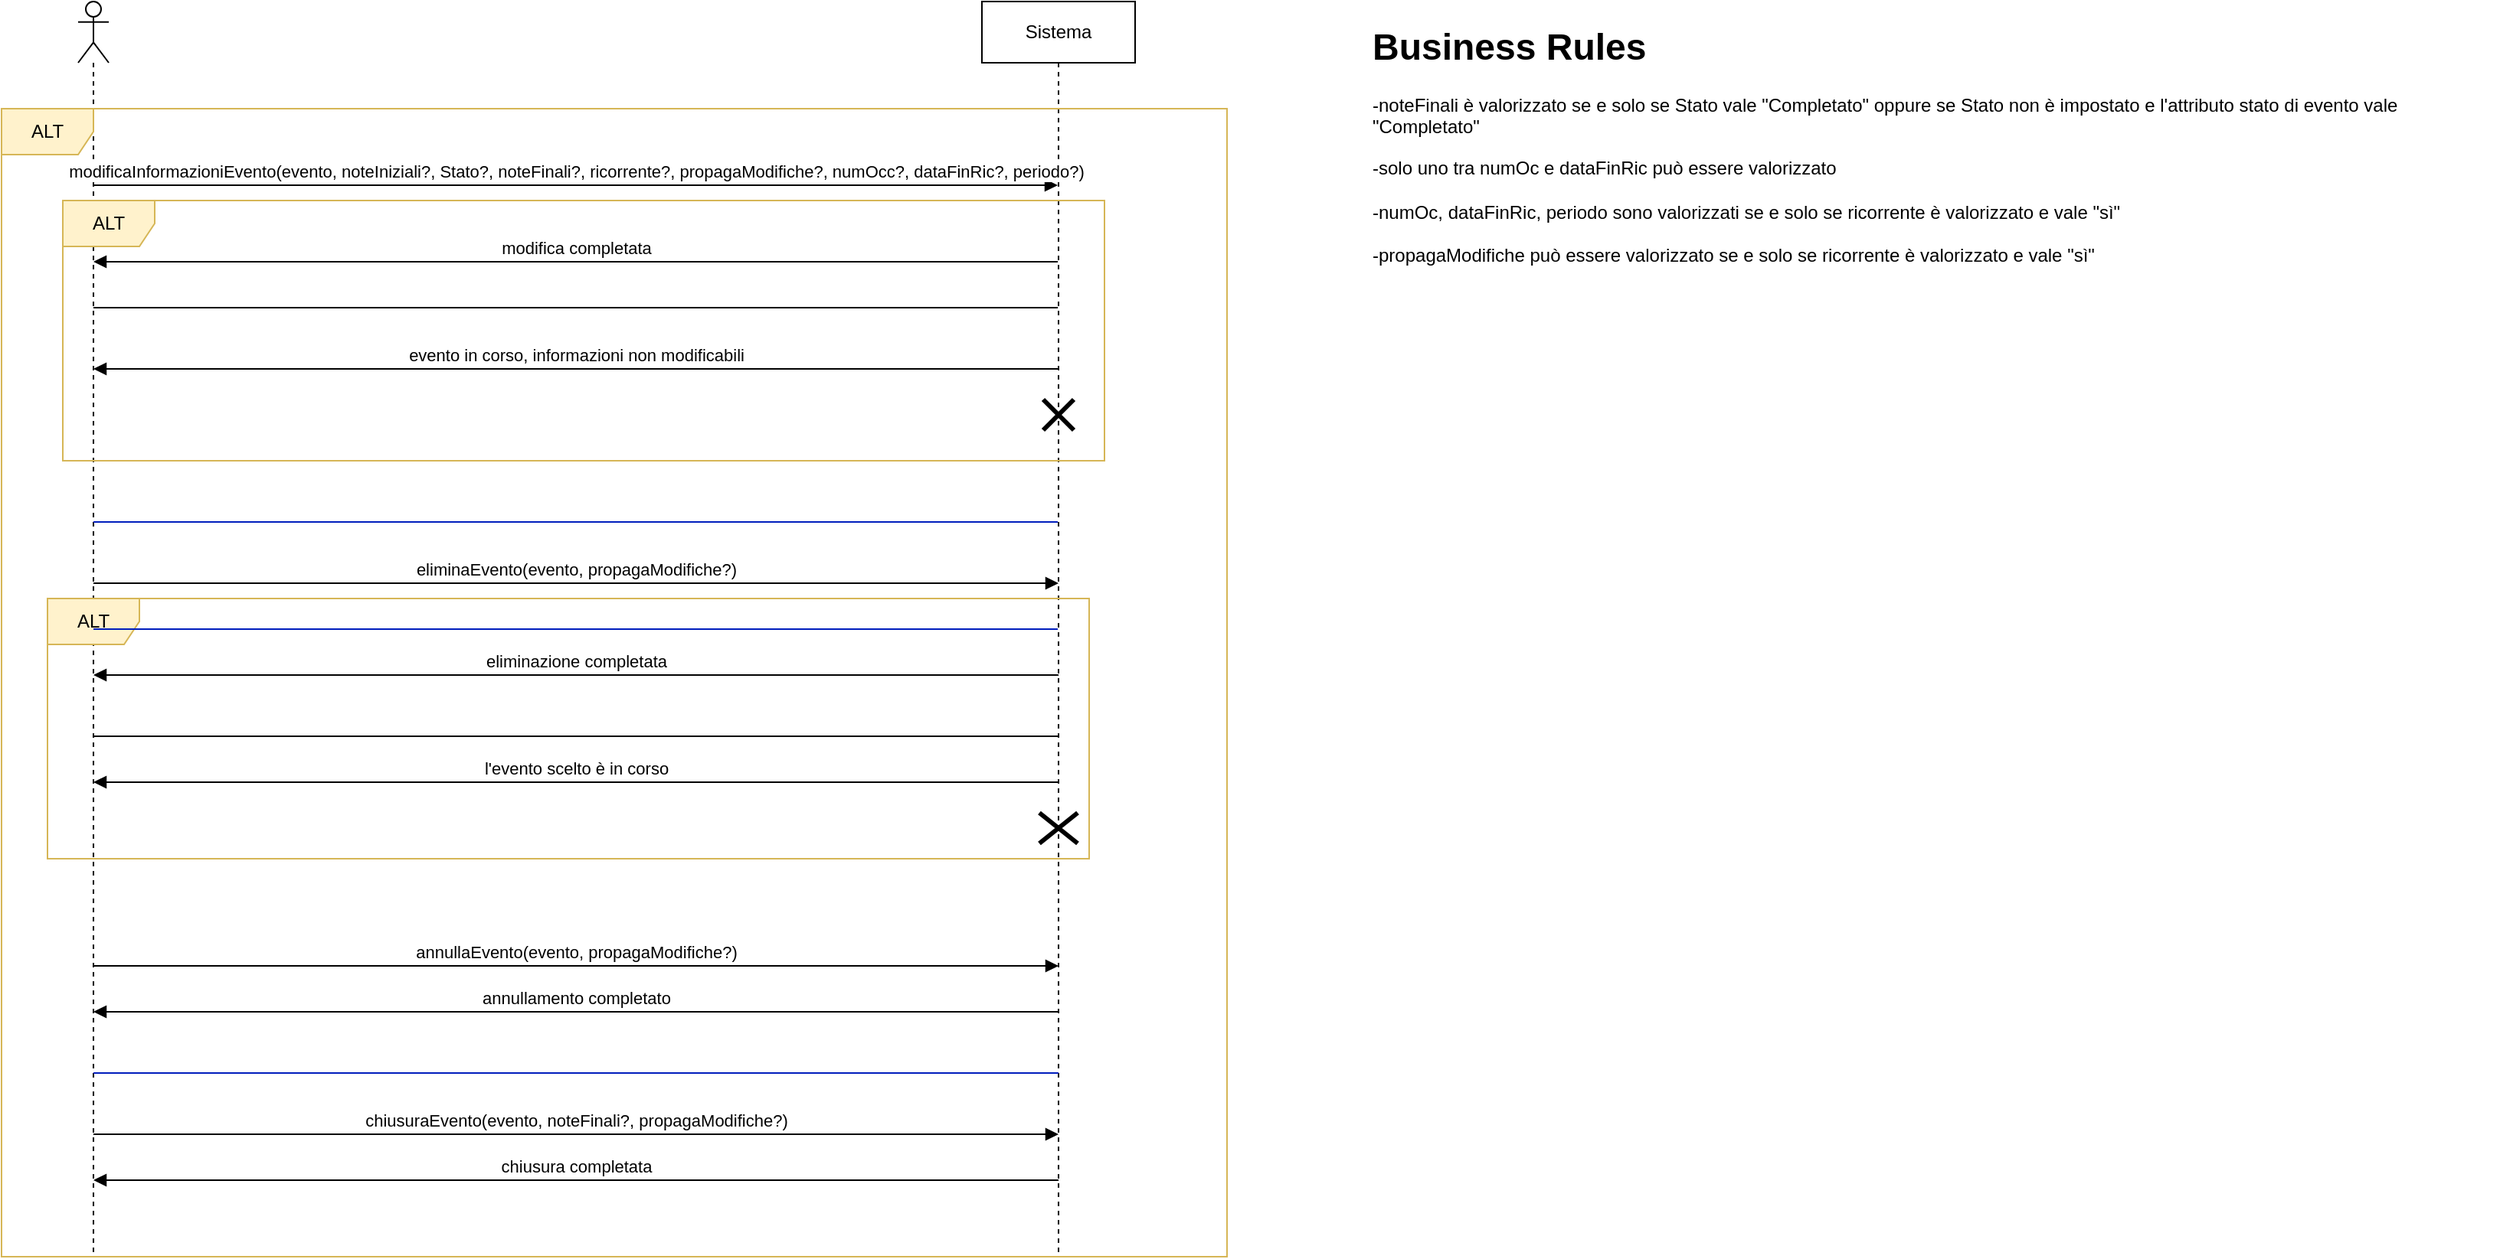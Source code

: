 <mxfile version="21.3.4" type="device">
  <diagram name="Page-1" id="QDfFvY-H9rWFnQ-WUK-m">
    <mxGraphModel dx="1781" dy="547" grid="1" gridSize="10" guides="1" tooltips="1" connect="1" arrows="1" fold="1" page="1" pageScale="1" pageWidth="827" pageHeight="1169" math="0" shadow="0">
      <root>
        <mxCell id="0" />
        <mxCell id="1" parent="0" />
        <mxCell id="lZdME3Nn1fXITaDIao4x-1" value="" style="shape=umlLifeline;perimeter=lifelinePerimeter;whiteSpace=wrap;html=1;container=1;dropTarget=0;collapsible=0;recursiveResize=0;outlineConnect=0;portConstraint=eastwest;newEdgeStyle={&quot;edgeStyle&quot;:&quot;elbowEdgeStyle&quot;,&quot;elbow&quot;:&quot;vertical&quot;,&quot;curved&quot;:0,&quot;rounded&quot;:0};participant=umlActor;" parent="1" vertex="1">
          <mxGeometry x="-90" y="60" width="20" height="820" as="geometry" />
        </mxCell>
        <mxCell id="lZdME3Nn1fXITaDIao4x-2" value="Sistema" style="shape=umlLifeline;perimeter=lifelinePerimeter;whiteSpace=wrap;html=1;container=1;dropTarget=0;collapsible=0;recursiveResize=0;outlineConnect=0;portConstraint=eastwest;newEdgeStyle={&quot;edgeStyle&quot;:&quot;elbowEdgeStyle&quot;,&quot;elbow&quot;:&quot;vertical&quot;,&quot;curved&quot;:0,&quot;rounded&quot;:0};" parent="1" vertex="1">
          <mxGeometry x="500" y="60" width="100" height="820" as="geometry" />
        </mxCell>
        <mxCell id="lZdME3Nn1fXITaDIao4x-3" value="ALT" style="shape=umlFrame;whiteSpace=wrap;html=1;pointerEvents=0;fillColor=#fff2cc;strokeColor=#d6b656;" parent="1" vertex="1">
          <mxGeometry x="-140" y="130" width="800" height="750" as="geometry" />
        </mxCell>
        <mxCell id="lZdME3Nn1fXITaDIao4x-8" value="&lt;h1&gt;Business Rules&lt;br&gt;&lt;/h1&gt;&lt;p&gt;-noteFinali è valorizzato se e solo se Stato vale &quot;Completato&quot; oppure se Stato non è impostato e l&#39;attributo stato di evento vale &quot;Completato&quot;&lt;br&gt;&lt;/p&gt;&lt;div&gt;-solo uno tra numOc e dataFinRic può essere valorizzato&lt;/div&gt;&lt;div&gt;&lt;br&gt;&lt;/div&gt;&lt;div&gt;-numOc, dataFinRic, periodo sono valorizzati se e solo se ricorrente è valorizzato e vale &quot;sì&quot;&lt;/div&gt;&lt;div&gt;&lt;br&gt;&lt;/div&gt;&lt;div&gt;-propagaModifiche può essere valorizzato se e solo se ricorrente è valorizzato e vale &quot;sì&quot;&lt;br&gt;&lt;/div&gt;" style="text;html=1;strokeColor=none;fillColor=none;spacing=5;spacingTop=-20;whiteSpace=wrap;overflow=hidden;rounded=0;" parent="1" vertex="1">
          <mxGeometry x="750" y="70" width="740" height="510" as="geometry" />
        </mxCell>
        <mxCell id="lZdME3Nn1fXITaDIao4x-13" value="" style="endArrow=none;endFill=0;endSize=12;html=1;rounded=0;fillColor=#0050ef;strokeColor=#001DBC;" parent="1" source="lZdME3Nn1fXITaDIao4x-2" target="lZdME3Nn1fXITaDIao4x-1" edge="1">
          <mxGeometry width="160" relative="1" as="geometry">
            <mxPoint x="290" y="330" as="sourcePoint" />
            <mxPoint x="450" y="330" as="targetPoint" />
            <Array as="points">
              <mxPoint x="230" y="400" />
            </Array>
          </mxGeometry>
        </mxCell>
        <mxCell id="w2duokweiTbNrjkr3cqu-5" value="" style="group" vertex="1" connectable="0" parent="1">
          <mxGeometry x="-110" y="440" width="680" height="180" as="geometry" />
        </mxCell>
        <mxCell id="lZdME3Nn1fXITaDIao4x-16" value="eliminaEvento(evento, propagaModifiche?)" style="html=1;verticalAlign=bottom;endArrow=block;edgeStyle=elbowEdgeStyle;elbow=vertical;curved=0;rounded=0;" parent="w2duokweiTbNrjkr3cqu-5" edge="1">
          <mxGeometry width="80" relative="1" as="geometry">
            <mxPoint x="30" as="sourcePoint" />
            <mxPoint x="660" as="targetPoint" />
            <Array as="points">
              <mxPoint x="330" />
            </Array>
          </mxGeometry>
        </mxCell>
        <mxCell id="w2duokweiTbNrjkr3cqu-4" value="" style="group" vertex="1" connectable="0" parent="w2duokweiTbNrjkr3cqu-5">
          <mxGeometry y="10" width="680" height="170" as="geometry" />
        </mxCell>
        <mxCell id="lZdME3Nn1fXITaDIao4x-18" value="ALT" style="shape=umlFrame;whiteSpace=wrap;html=1;pointerEvents=0;fillColor=#fff2cc;strokeColor=#d6b656;" parent="w2duokweiTbNrjkr3cqu-4" vertex="1">
          <mxGeometry width="680" height="170" as="geometry" />
        </mxCell>
        <mxCell id="lZdME3Nn1fXITaDIao4x-20" value="" style="endArrow=none;endFill=0;endSize=12;html=1;rounded=0;" parent="w2duokweiTbNrjkr3cqu-4" source="lZdME3Nn1fXITaDIao4x-1" target="lZdME3Nn1fXITaDIao4x-2" edge="1">
          <mxGeometry width="160" relative="1" as="geometry">
            <mxPoint x="150" y="-60" as="sourcePoint" />
            <mxPoint x="310" y="-60" as="targetPoint" />
            <Array as="points">
              <mxPoint x="350" y="90" />
              <mxPoint x="360" y="90" />
            </Array>
          </mxGeometry>
        </mxCell>
        <mxCell id="lZdME3Nn1fXITaDIao4x-21" value="eliminazione completata" style="html=1;verticalAlign=bottom;endArrow=none;edgeStyle=elbowEdgeStyle;elbow=vertical;curved=0;rounded=0;endFill=0;startArrow=block;startFill=1;" parent="w2duokweiTbNrjkr3cqu-4" edge="1">
          <mxGeometry width="80" relative="1" as="geometry">
            <mxPoint x="30" y="50" as="sourcePoint" />
            <mxPoint x="660" y="50" as="targetPoint" />
            <Array as="points">
              <mxPoint x="120" y="50" />
              <mxPoint x="210" y="30" />
              <mxPoint x="370" y="20" />
            </Array>
          </mxGeometry>
        </mxCell>
        <mxCell id="w2duokweiTbNrjkr3cqu-2" value="l&#39;evento scelto è in corso" style="html=1;verticalAlign=bottom;endArrow=none;edgeStyle=elbowEdgeStyle;elbow=vertical;curved=0;rounded=0;endFill=0;startArrow=block;startFill=1;" edge="1" parent="w2duokweiTbNrjkr3cqu-4">
          <mxGeometry width="80" relative="1" as="geometry">
            <mxPoint x="30" y="120" as="sourcePoint" />
            <mxPoint x="660" y="120" as="targetPoint" />
            <Array as="points">
              <mxPoint x="120" y="120" />
              <mxPoint x="210" y="100" />
              <mxPoint x="370" y="90" />
            </Array>
          </mxGeometry>
        </mxCell>
        <mxCell id="w2duokweiTbNrjkr3cqu-3" value="" style="shape=umlDestroy;whiteSpace=wrap;html=1;strokeWidth=3;targetShapes=umlLifeline;" vertex="1" parent="w2duokweiTbNrjkr3cqu-4">
          <mxGeometry x="647.5" y="140" width="25" height="20" as="geometry" />
        </mxCell>
        <mxCell id="w2duokweiTbNrjkr3cqu-14" value="" style="group" vertex="1" connectable="0" parent="1">
          <mxGeometry x="10" y="800" width="250" height="30" as="geometry" />
        </mxCell>
        <mxCell id="w2duokweiTbNrjkr3cqu-15" value="" style="group" vertex="1" connectable="0" parent="w2duokweiTbNrjkr3cqu-14">
          <mxGeometry width="250" height="30" as="geometry" />
        </mxCell>
        <mxCell id="w2duokweiTbNrjkr3cqu-7" value="chiusuraEvento(evento, noteFinali?, propagaModifiche?)" style="html=1;verticalAlign=bottom;endArrow=block;edgeStyle=elbowEdgeStyle;elbow=vertical;curved=0;rounded=0;" edge="1" parent="w2duokweiTbNrjkr3cqu-15">
          <mxGeometry width="80" relative="1" as="geometry">
            <mxPoint x="-90" as="sourcePoint" />
            <mxPoint x="540" as="targetPoint" />
            <Array as="points">
              <mxPoint x="210" />
            </Array>
          </mxGeometry>
        </mxCell>
        <mxCell id="w2duokweiTbNrjkr3cqu-11" value="chiusura completata" style="html=1;verticalAlign=bottom;endArrow=none;edgeStyle=elbowEdgeStyle;elbow=vertical;curved=0;rounded=0;endFill=0;startArrow=block;startFill=1;" edge="1" parent="w2duokweiTbNrjkr3cqu-15">
          <mxGeometry width="80" relative="1" as="geometry">
            <mxPoint x="-90" y="30" as="sourcePoint" />
            <mxPoint x="540" y="30" as="targetPoint" />
            <Array as="points">
              <mxPoint y="30" />
              <mxPoint x="90" y="10" />
              <mxPoint x="250" />
            </Array>
          </mxGeometry>
        </mxCell>
        <mxCell id="w2duokweiTbNrjkr3cqu-19" value="" style="group" vertex="1" connectable="0" parent="1">
          <mxGeometry x="10" y="690" width="250" height="30" as="geometry" />
        </mxCell>
        <mxCell id="w2duokweiTbNrjkr3cqu-20" value="" style="group" vertex="1" connectable="0" parent="w2duokweiTbNrjkr3cqu-19">
          <mxGeometry width="250" height="30" as="geometry" />
        </mxCell>
        <mxCell id="w2duokweiTbNrjkr3cqu-21" value="annullaEvento(evento, propagaModifiche?)" style="html=1;verticalAlign=bottom;endArrow=block;edgeStyle=elbowEdgeStyle;elbow=vertical;curved=0;rounded=0;" edge="1" parent="w2duokweiTbNrjkr3cqu-20">
          <mxGeometry width="80" relative="1" as="geometry">
            <mxPoint x="-90" as="sourcePoint" />
            <mxPoint x="540" as="targetPoint" />
            <Array as="points">
              <mxPoint x="210" />
            </Array>
          </mxGeometry>
        </mxCell>
        <mxCell id="w2duokweiTbNrjkr3cqu-22" value="annullamento completato" style="html=1;verticalAlign=bottom;endArrow=none;edgeStyle=elbowEdgeStyle;elbow=vertical;curved=0;rounded=0;endFill=0;startArrow=block;startFill=1;" edge="1" parent="w2duokweiTbNrjkr3cqu-20">
          <mxGeometry width="80" relative="1" as="geometry">
            <mxPoint x="-90" y="30" as="sourcePoint" />
            <mxPoint x="540" y="30" as="targetPoint" />
            <Array as="points">
              <mxPoint y="30" />
              <mxPoint x="90" y="10" />
              <mxPoint x="250" />
            </Array>
          </mxGeometry>
        </mxCell>
        <mxCell id="w2duokweiTbNrjkr3cqu-24" value="" style="group" vertex="1" connectable="0" parent="1">
          <mxGeometry x="-100" y="180" width="680" height="180" as="geometry" />
        </mxCell>
        <mxCell id="lZdME3Nn1fXITaDIao4x-7" value="modificaInformazioniEvento(evento, noteIniziali?, Stato?, noteFinali?, ricorrente?, propagaModifiche?, numOcc?, dataFinRic?, periodo?)" style="html=1;verticalAlign=bottom;endArrow=block;edgeStyle=elbowEdgeStyle;elbow=vertical;curved=0;rounded=0;" parent="w2duokweiTbNrjkr3cqu-24" source="lZdME3Nn1fXITaDIao4x-1" target="lZdME3Nn1fXITaDIao4x-2" edge="1">
          <mxGeometry width="80" relative="1" as="geometry">
            <mxPoint x="460" y="110" as="sourcePoint" />
            <mxPoint x="540" y="110" as="targetPoint" />
            <Array as="points">
              <mxPoint x="310" />
            </Array>
          </mxGeometry>
        </mxCell>
        <mxCell id="w2duokweiTbNrjkr3cqu-23" value="" style="group" vertex="1" connectable="0" parent="w2duokweiTbNrjkr3cqu-24">
          <mxGeometry y="10" width="680" height="170" as="geometry" />
        </mxCell>
        <mxCell id="lZdME3Nn1fXITaDIao4x-9" value="modifica completata" style="html=1;verticalAlign=bottom;endArrow=none;edgeStyle=elbowEdgeStyle;elbow=vertical;curved=0;rounded=0;endFill=0;startArrow=block;startFill=1;" parent="w2duokweiTbNrjkr3cqu-23" source="lZdME3Nn1fXITaDIao4x-1" target="lZdME3Nn1fXITaDIao4x-2" edge="1">
          <mxGeometry width="80" relative="1" as="geometry">
            <mxPoint x="210" y="10" as="sourcePoint" />
            <mxPoint x="650" y="40" as="targetPoint" />
            <Array as="points">
              <mxPoint x="100" y="40" />
              <mxPoint x="190" y="20" />
              <mxPoint x="350" y="10" />
            </Array>
          </mxGeometry>
        </mxCell>
        <mxCell id="lZdME3Nn1fXITaDIao4x-10" value="ALT" style="shape=umlFrame;whiteSpace=wrap;html=1;pointerEvents=0;fillColor=#fff2cc;strokeColor=#d6b656;" parent="w2duokweiTbNrjkr3cqu-23" vertex="1">
          <mxGeometry width="680" height="170" as="geometry" />
        </mxCell>
        <mxCell id="lZdME3Nn1fXITaDIao4x-11" value="" style="endArrow=none;endFill=0;endSize=12;html=1;rounded=0;" parent="w2duokweiTbNrjkr3cqu-23" source="lZdME3Nn1fXITaDIao4x-2" target="lZdME3Nn1fXITaDIao4x-1" edge="1">
          <mxGeometry width="160" relative="1" as="geometry">
            <mxPoint x="330" y="10" as="sourcePoint" />
            <mxPoint x="490" y="10" as="targetPoint" />
            <Array as="points">
              <mxPoint x="320" y="70" />
            </Array>
          </mxGeometry>
        </mxCell>
        <mxCell id="lZdME3Nn1fXITaDIao4x-12" value="" style="shape=umlDestroy;whiteSpace=wrap;html=1;strokeWidth=3;targetShapes=umlLifeline;" parent="w2duokweiTbNrjkr3cqu-23" vertex="1">
          <mxGeometry x="640" y="130" width="20" height="20" as="geometry" />
        </mxCell>
        <mxCell id="lZdME3Nn1fXITaDIao4x-14" value="evento in corso, informazioni non modificabili" style="html=1;verticalAlign=bottom;endArrow=none;edgeStyle=elbowEdgeStyle;elbow=vertical;curved=0;rounded=0;endFill=0;startArrow=block;startFill=1;" parent="w2duokweiTbNrjkr3cqu-23" edge="1">
          <mxGeometry width="80" relative="1" as="geometry">
            <mxPoint x="20" y="110" as="sourcePoint" />
            <mxPoint x="650" y="110" as="targetPoint" />
            <Array as="points">
              <mxPoint x="110" y="110" />
              <mxPoint x="200" y="90" />
              <mxPoint x="360" y="80" />
            </Array>
          </mxGeometry>
        </mxCell>
        <mxCell id="w2duokweiTbNrjkr3cqu-25" value="" style="endArrow=none;endFill=0;endSize=12;html=1;rounded=0;fillColor=#0050ef;strokeColor=#001DBC;" edge="1" parent="1" source="lZdME3Nn1fXITaDIao4x-1" target="lZdME3Nn1fXITaDIao4x-2">
          <mxGeometry width="160" relative="1" as="geometry">
            <mxPoint x="140" y="800" as="sourcePoint" />
            <mxPoint x="300" y="800" as="targetPoint" />
          </mxGeometry>
        </mxCell>
        <mxCell id="w2duokweiTbNrjkr3cqu-26" value="" style="endArrow=none;endFill=0;endSize=12;html=1;rounded=0;fillColor=#0050ef;strokeColor=#001DBC;" edge="1" parent="1">
          <mxGeometry width="160" relative="1" as="geometry">
            <mxPoint x="-80" y="760" as="sourcePoint" />
            <mxPoint x="550" y="760" as="targetPoint" />
          </mxGeometry>
        </mxCell>
      </root>
    </mxGraphModel>
  </diagram>
</mxfile>
